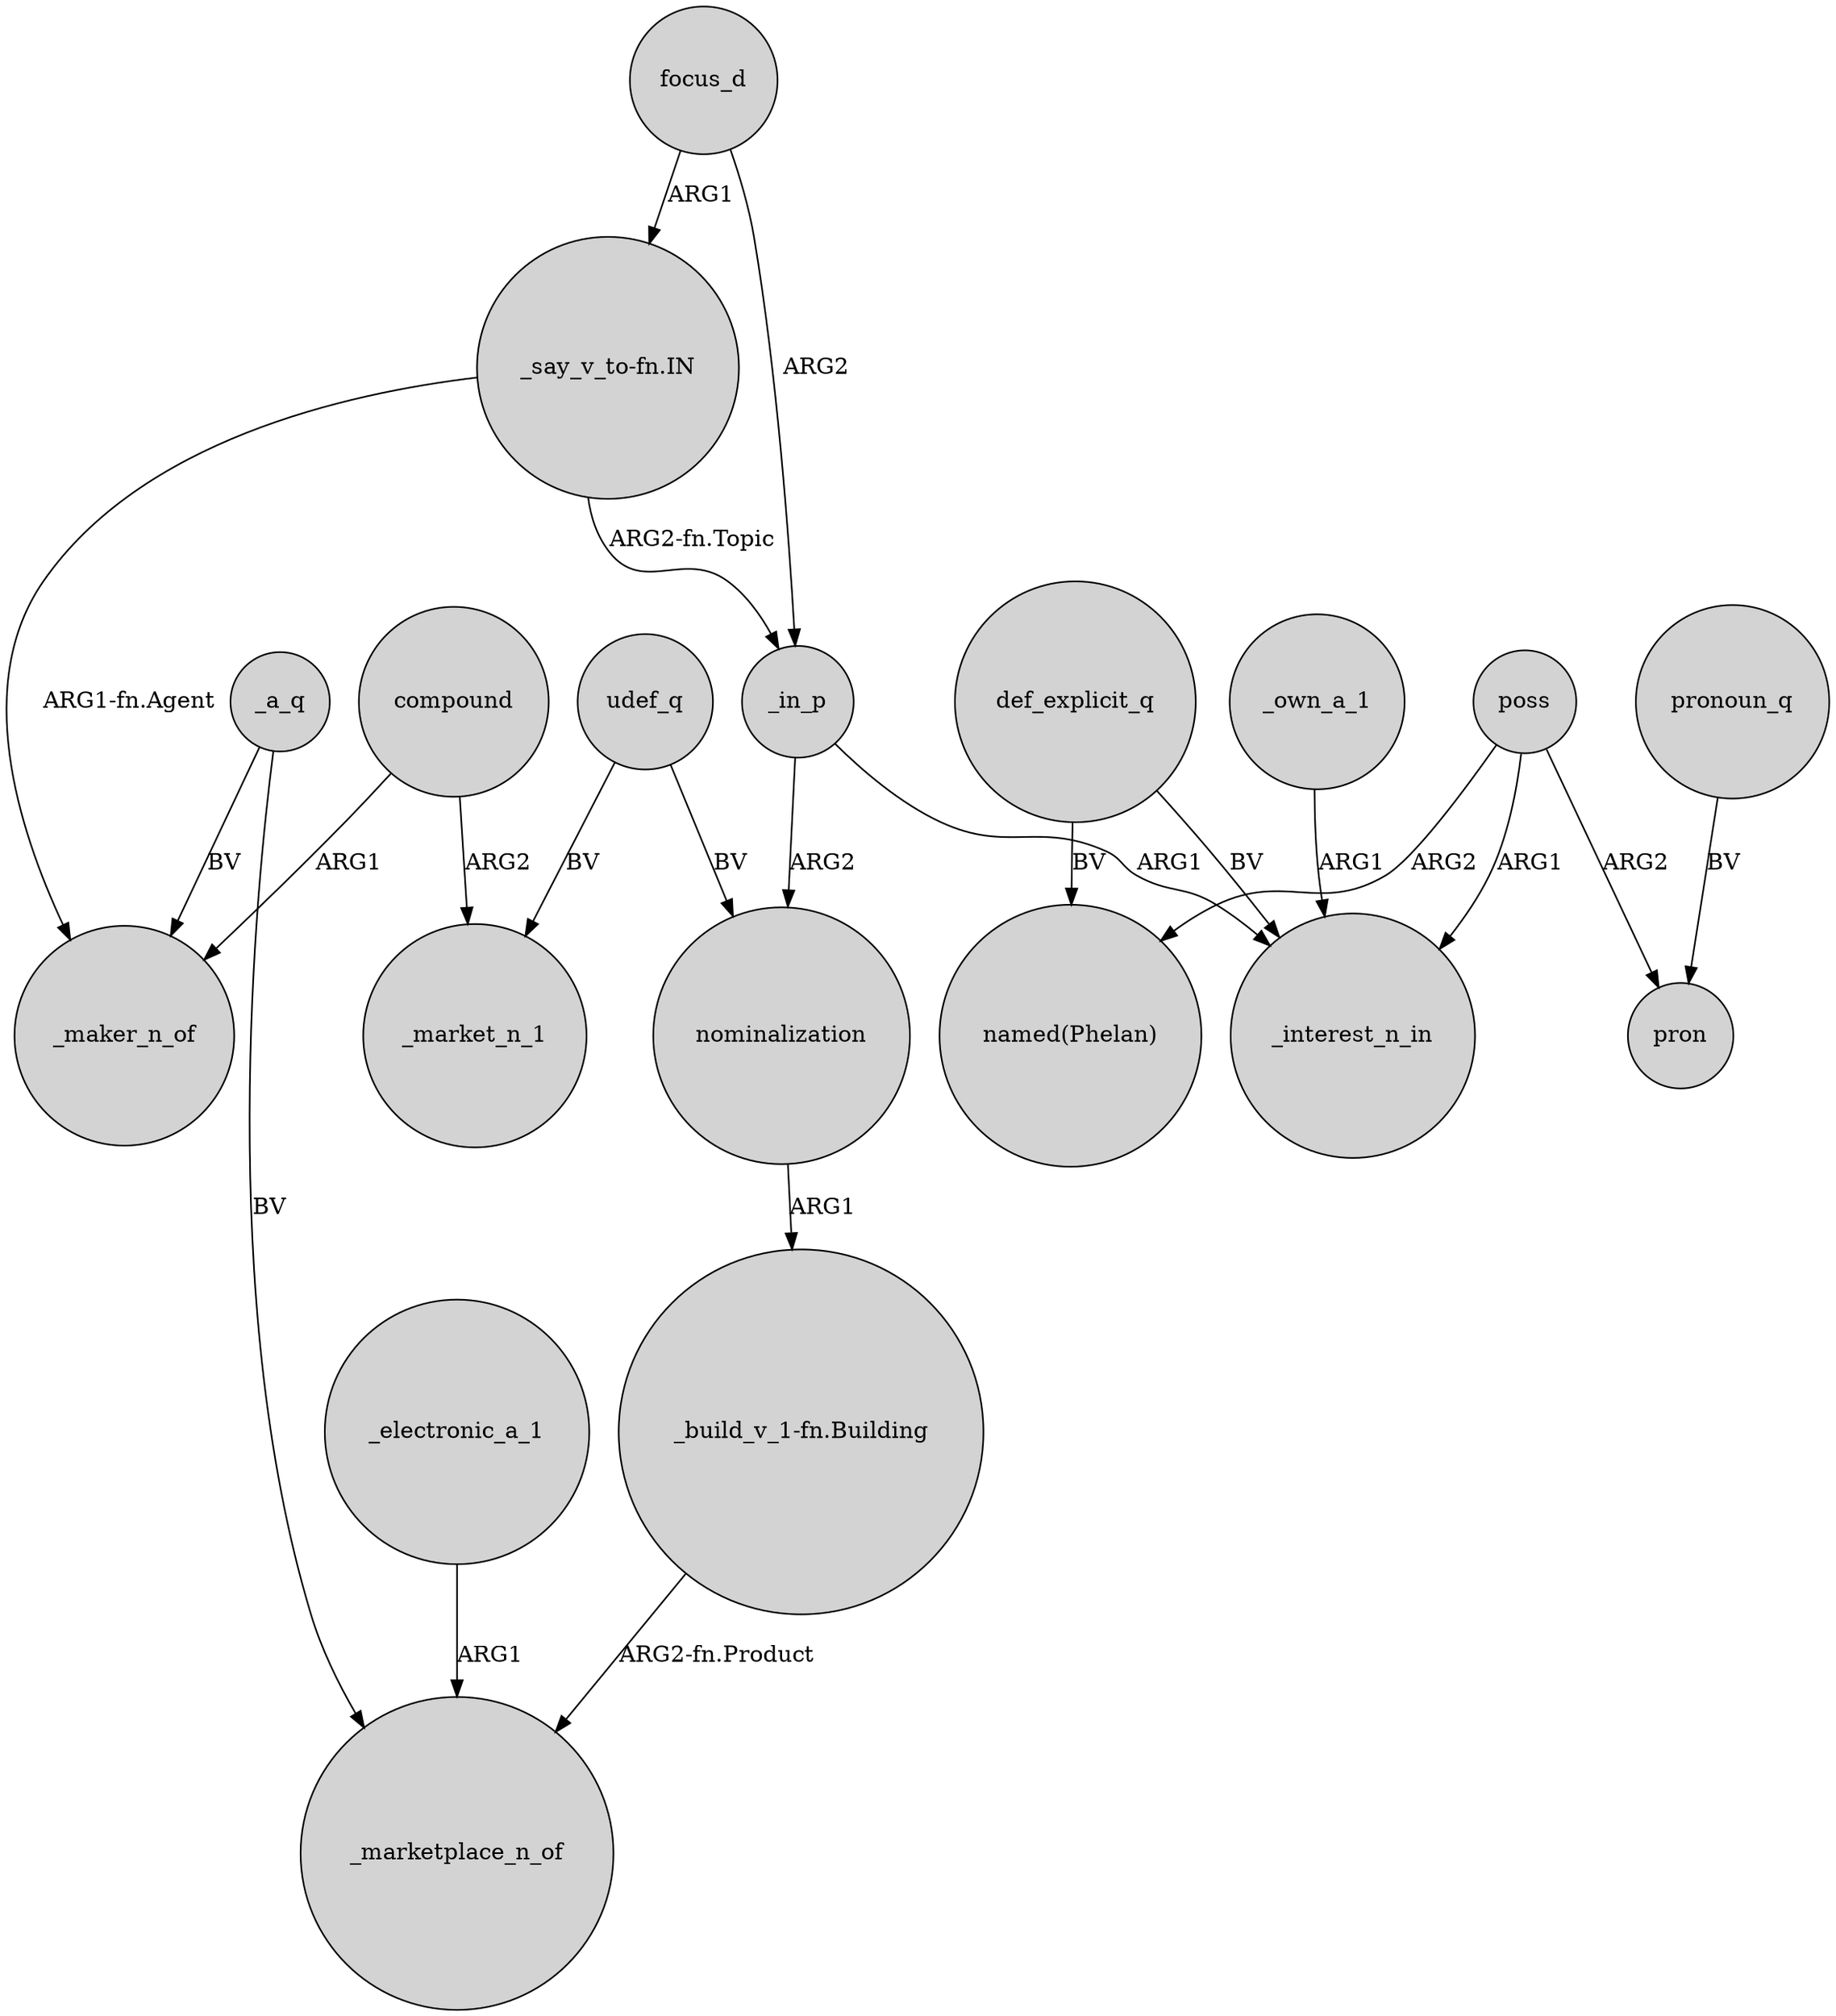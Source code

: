digraph {
	node [shape=circle style=filled]
	compound -> _market_n_1 [label=ARG2]
	def_explicit_q -> "named(Phelan)" [label=BV]
	"_say_v_to-fn.IN" -> _in_p [label="ARG2-fn.Topic"]
	poss -> pron [label=ARG2]
	def_explicit_q -> _interest_n_in [label=BV]
	_electronic_a_1 -> _marketplace_n_of [label=ARG1]
	nominalization -> "_build_v_1-fn.Building" [label=ARG1]
	compound -> _maker_n_of [label=ARG1]
	udef_q -> _market_n_1 [label=BV]
	_a_q -> _marketplace_n_of [label=BV]
	"_build_v_1-fn.Building" -> _marketplace_n_of [label="ARG2-fn.Product"]
	poss -> "named(Phelan)" [label=ARG2]
	pronoun_q -> pron [label=BV]
	_a_q -> _maker_n_of [label=BV]
	udef_q -> nominalization [label=BV]
	"_say_v_to-fn.IN" -> _maker_n_of [label="ARG1-fn.Agent"]
	_in_p -> nominalization [label=ARG2]
	poss -> _interest_n_in [label=ARG1]
	_own_a_1 -> _interest_n_in [label=ARG1]
	focus_d -> _in_p [label=ARG2]
	focus_d -> "_say_v_to-fn.IN" [label=ARG1]
	_in_p -> _interest_n_in [label=ARG1]
}
